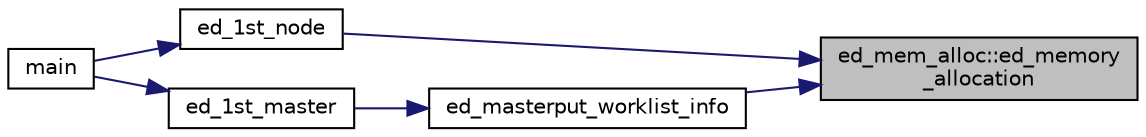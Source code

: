 digraph "ed_mem_alloc::ed_memory_allocation"
{
 // LATEX_PDF_SIZE
  edge [fontname="Helvetica",fontsize="10",labelfontname="Helvetica",labelfontsize="10"];
  node [fontname="Helvetica",fontsize="10",shape=record];
  rankdir="RL";
  Node1 [label="ed_mem_alloc::ed_memory\l_allocation",height=0.2,width=0.4,color="black", fillcolor="grey75", style="filled", fontcolor="black",tooltip=" "];
  Node1 -> Node2 [dir="back",color="midnightblue",fontsize="10",style="solid"];
  Node2 [label="ed_1st_node",height=0.2,width=0.4,color="black", fillcolor="white", style="filled",URL="$ed__1st_8_f90.html#a88c7eafef7545a0e8343dd5a148f8320",tooltip=" "];
  Node2 -> Node3 [dir="back",color="midnightblue",fontsize="10",style="solid"];
  Node3 [label="main",height=0.2,width=0.4,color="black", fillcolor="white", style="filled",URL="$edmain_8_f90.html#a8ec2266d83cd6c0b762cbcbc92c0af3d",tooltip=" "];
  Node1 -> Node4 [dir="back",color="midnightblue",fontsize="10",style="solid"];
  Node4 [label="ed_masterput_worklist_info",height=0.2,width=0.4,color="black", fillcolor="white", style="filled",URL="$ed__mpass__init_8_f90.html#a92ea90e711dba589f46d6e84f21526c8",tooltip=" "];
  Node4 -> Node5 [dir="back",color="midnightblue",fontsize="10",style="solid"];
  Node5 [label="ed_1st_master",height=0.2,width=0.4,color="black", fillcolor="white", style="filled",URL="$ed__1st_8_f90.html#a210220ea32a2360ac21ce627205a9316",tooltip=" "];
  Node5 -> Node3 [dir="back",color="midnightblue",fontsize="10",style="solid"];
}
